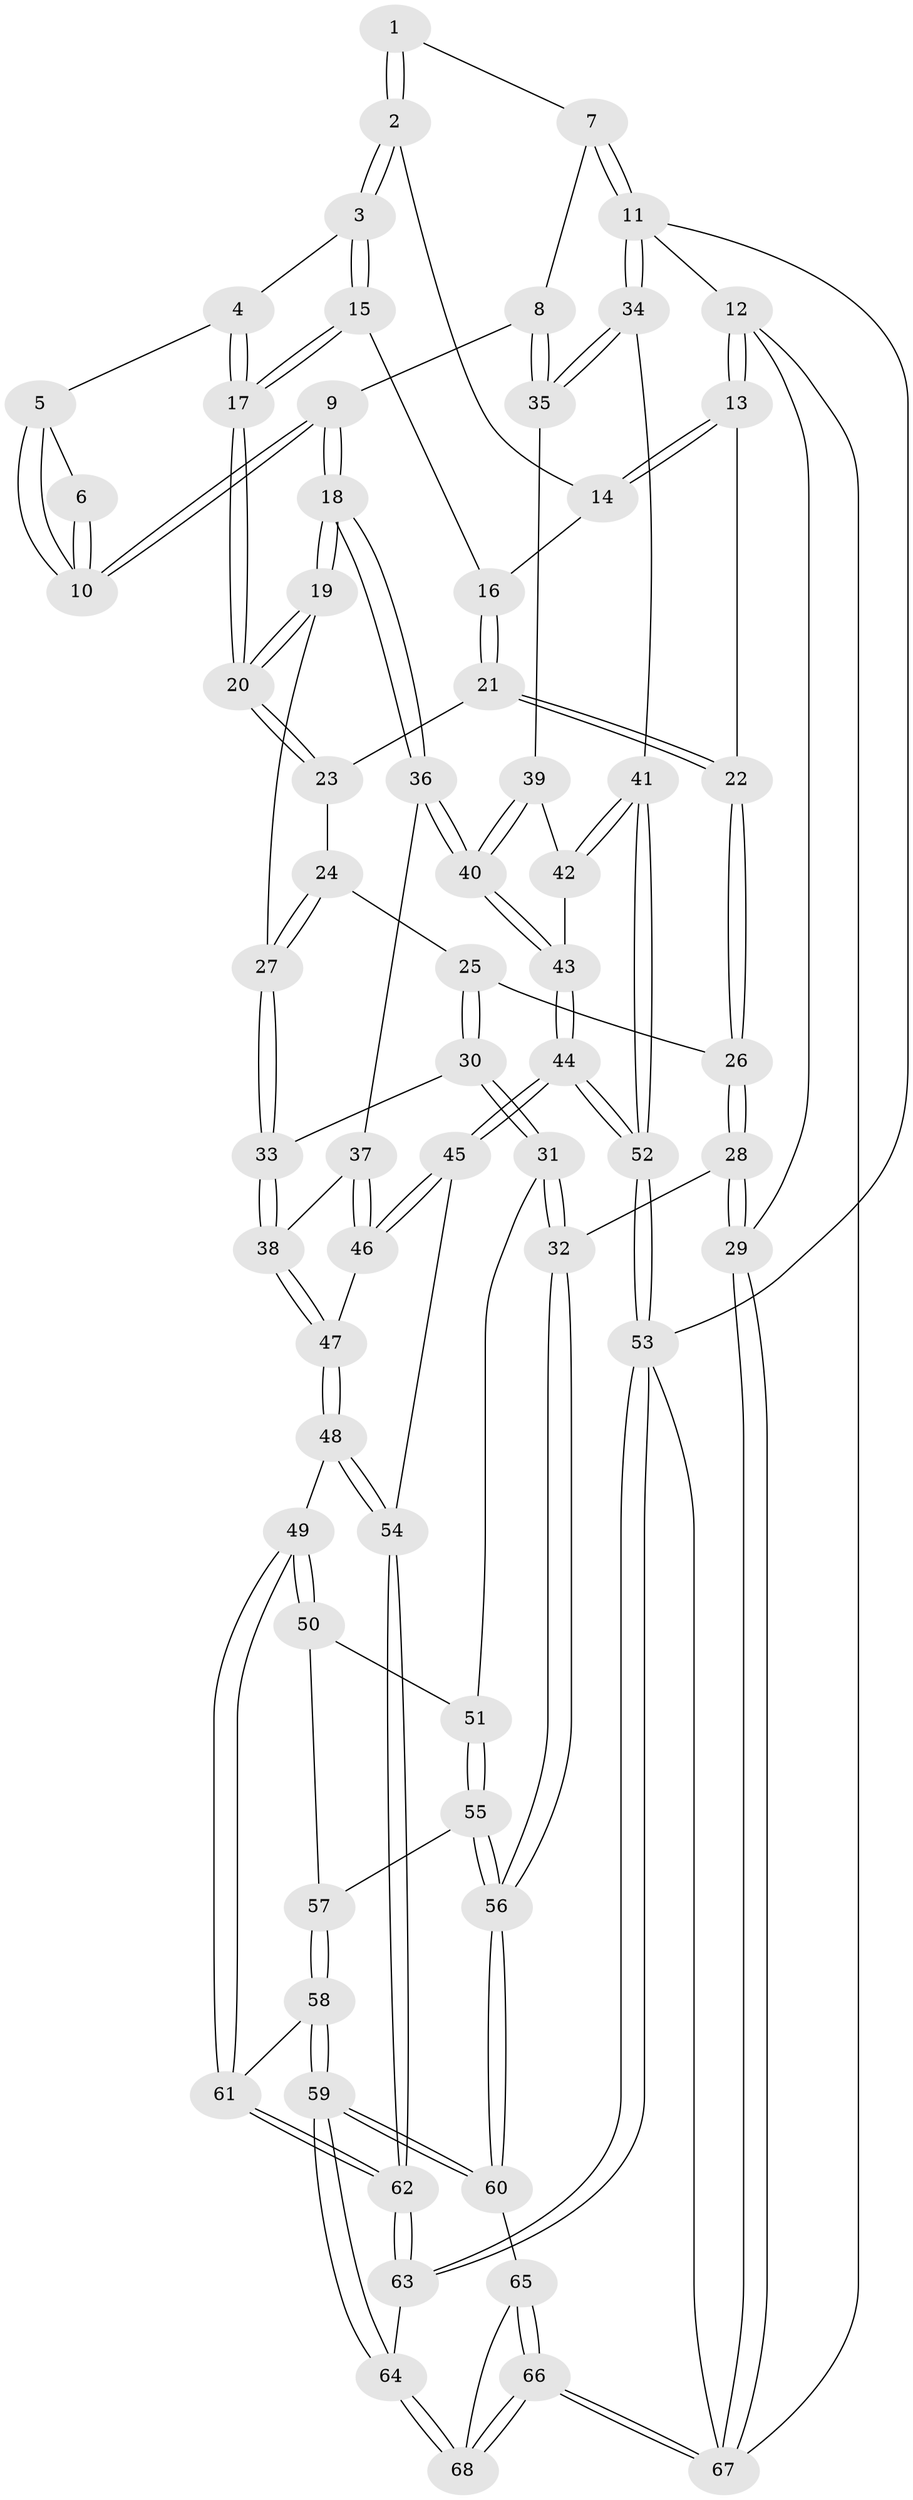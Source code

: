 // coarse degree distribution, {3: 0.14634146341463414, 5: 0.34146341463414637, 4: 0.43902439024390244, 2: 0.024390243902439025, 6: 0.04878048780487805}
// Generated by graph-tools (version 1.1) at 2025/24/03/03/25 07:24:33]
// undirected, 68 vertices, 167 edges
graph export_dot {
graph [start="1"]
  node [color=gray90,style=filled];
  1 [pos="+0.7367851318831659+0"];
  2 [pos="+0.3820710638509079+0"];
  3 [pos="+0.4570724371194302+0.010558303524553982"];
  4 [pos="+0.5608911036763645+0.09633820785311813"];
  5 [pos="+0.5838723741388853+0.10097728042665334"];
  6 [pos="+0.7129479313171133+0"];
  7 [pos="+0.8973389271874685+0"];
  8 [pos="+0.7766536582471817+0.29306131452480316"];
  9 [pos="+0.742383154155776+0.30570813382298073"];
  10 [pos="+0.6984132336855752+0.20981612806113356"];
  11 [pos="+1+0"];
  12 [pos="+0+0"];
  13 [pos="+0+0"];
  14 [pos="+0.2714195578141249+0"];
  15 [pos="+0.4266143157176945+0.19620373062522914"];
  16 [pos="+0.3360194696280163+0.19661087074042893"];
  17 [pos="+0.46549362670725175+0.22410978438700258"];
  18 [pos="+0.6985762443098664+0.357070931839122"];
  19 [pos="+0.5574682687798359+0.34991575688169335"];
  20 [pos="+0.5505739311241351+0.3431247131090263"];
  21 [pos="+0.2458632741773227+0.2642572682222008"];
  22 [pos="+0.18504657309192452+0.2851301851270689"];
  23 [pos="+0.33348248924815765+0.308486308068402"];
  24 [pos="+0.3852976934647204+0.40100990188872915"];
  25 [pos="+0.3072712978954335+0.4209221569810005"];
  26 [pos="+0.17909906786170252+0.3178326216915621"];
  27 [pos="+0.4914442118660589+0.4059668768163967"];
  28 [pos="+0+0.6222986674605674"];
  29 [pos="+0+0.6221506088923376"];
  30 [pos="+0.32762218361066336+0.5732127080251727"];
  31 [pos="+0.2599836917942335+0.6243452559893936"];
  32 [pos="+0.026062705489153702+0.6507114149005314"];
  33 [pos="+0.42058474764687676+0.5559046361240659"];
  34 [pos="+1+0.24637686283477306"];
  35 [pos="+1+0.2550623295840801"];
  36 [pos="+0.7217706470763865+0.5056684788165577"];
  37 [pos="+0.7110411187620039+0.5180237840502777"];
  38 [pos="+0.49986315102473833+0.6278244803800054"];
  39 [pos="+0.9623860823931051+0.4659972610253884"];
  40 [pos="+0.7718203869979037+0.5478185944797419"];
  41 [pos="+1+0.5156155046347817"];
  42 [pos="+0.9183204220611608+0.5499833959184645"];
  43 [pos="+0.8281124629946175+0.6042813374867406"];
  44 [pos="+1+1"];
  45 [pos="+0.7521193936641629+0.8904025977502817"];
  46 [pos="+0.646818250678049+0.714770505169629"];
  47 [pos="+0.5055675355157331+0.7145784501732056"];
  48 [pos="+0.4666985242387345+0.7849103794536422"];
  49 [pos="+0.45029918358638743+0.7854000770322628"];
  50 [pos="+0.4022208088377215+0.7683427644374486"];
  51 [pos="+0.3769929477487078+0.7516275891281922"];
  52 [pos="+1+1"];
  53 [pos="+1+1"];
  54 [pos="+0.5192517351453688+0.8574163768161795"];
  55 [pos="+0.24639495600211905+0.8257831526719036"];
  56 [pos="+0.11010607617130257+0.7924230415611465"];
  57 [pos="+0.29702821983950933+0.8573831594952152"];
  58 [pos="+0.31500357418283004+0.8916399614766305"];
  59 [pos="+0.26098397504019005+0.9901685929432301"];
  60 [pos="+0.11704655694581169+0.826193106226988"];
  61 [pos="+0.3673853780911013+0.8923301447995025"];
  62 [pos="+0.4427202396516624+1"];
  63 [pos="+0.4268605590881648+1"];
  64 [pos="+0.3228694216688123+1"];
  65 [pos="+0.09985524905918096+0.8998966937794268"];
  66 [pos="+0+1"];
  67 [pos="+0+1"];
  68 [pos="+0.1950759858758782+1"];
  1 -- 2;
  1 -- 2;
  1 -- 7;
  2 -- 3;
  2 -- 3;
  2 -- 14;
  3 -- 4;
  3 -- 15;
  3 -- 15;
  4 -- 5;
  4 -- 17;
  4 -- 17;
  5 -- 6;
  5 -- 10;
  5 -- 10;
  6 -- 10;
  6 -- 10;
  7 -- 8;
  7 -- 11;
  7 -- 11;
  8 -- 9;
  8 -- 35;
  8 -- 35;
  9 -- 10;
  9 -- 10;
  9 -- 18;
  9 -- 18;
  11 -- 12;
  11 -- 34;
  11 -- 34;
  11 -- 53;
  12 -- 13;
  12 -- 13;
  12 -- 29;
  12 -- 67;
  13 -- 14;
  13 -- 14;
  13 -- 22;
  14 -- 16;
  15 -- 16;
  15 -- 17;
  15 -- 17;
  16 -- 21;
  16 -- 21;
  17 -- 20;
  17 -- 20;
  18 -- 19;
  18 -- 19;
  18 -- 36;
  18 -- 36;
  19 -- 20;
  19 -- 20;
  19 -- 27;
  20 -- 23;
  20 -- 23;
  21 -- 22;
  21 -- 22;
  21 -- 23;
  22 -- 26;
  22 -- 26;
  23 -- 24;
  24 -- 25;
  24 -- 27;
  24 -- 27;
  25 -- 26;
  25 -- 30;
  25 -- 30;
  26 -- 28;
  26 -- 28;
  27 -- 33;
  27 -- 33;
  28 -- 29;
  28 -- 29;
  28 -- 32;
  29 -- 67;
  29 -- 67;
  30 -- 31;
  30 -- 31;
  30 -- 33;
  31 -- 32;
  31 -- 32;
  31 -- 51;
  32 -- 56;
  32 -- 56;
  33 -- 38;
  33 -- 38;
  34 -- 35;
  34 -- 35;
  34 -- 41;
  35 -- 39;
  36 -- 37;
  36 -- 40;
  36 -- 40;
  37 -- 38;
  37 -- 46;
  37 -- 46;
  38 -- 47;
  38 -- 47;
  39 -- 40;
  39 -- 40;
  39 -- 42;
  40 -- 43;
  40 -- 43;
  41 -- 42;
  41 -- 42;
  41 -- 52;
  41 -- 52;
  42 -- 43;
  43 -- 44;
  43 -- 44;
  44 -- 45;
  44 -- 45;
  44 -- 52;
  44 -- 52;
  45 -- 46;
  45 -- 46;
  45 -- 54;
  46 -- 47;
  47 -- 48;
  47 -- 48;
  48 -- 49;
  48 -- 54;
  48 -- 54;
  49 -- 50;
  49 -- 50;
  49 -- 61;
  49 -- 61;
  50 -- 51;
  50 -- 57;
  51 -- 55;
  51 -- 55;
  52 -- 53;
  52 -- 53;
  53 -- 63;
  53 -- 63;
  53 -- 67;
  54 -- 62;
  54 -- 62;
  55 -- 56;
  55 -- 56;
  55 -- 57;
  56 -- 60;
  56 -- 60;
  57 -- 58;
  57 -- 58;
  58 -- 59;
  58 -- 59;
  58 -- 61;
  59 -- 60;
  59 -- 60;
  59 -- 64;
  59 -- 64;
  60 -- 65;
  61 -- 62;
  61 -- 62;
  62 -- 63;
  62 -- 63;
  63 -- 64;
  64 -- 68;
  64 -- 68;
  65 -- 66;
  65 -- 66;
  65 -- 68;
  66 -- 67;
  66 -- 67;
  66 -- 68;
  66 -- 68;
}
